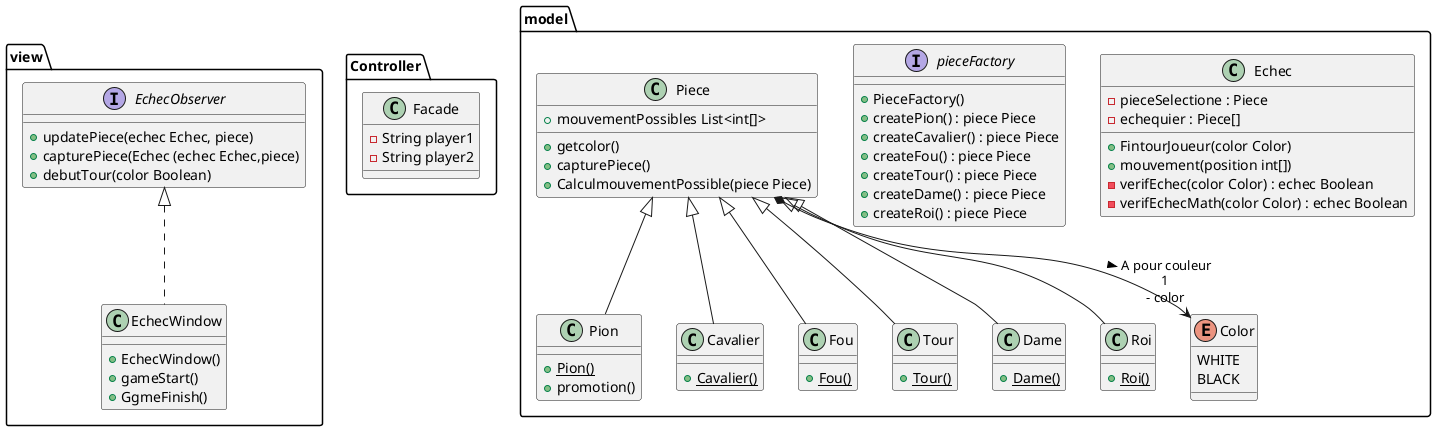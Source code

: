 @startuml
'https://plantuml.com/class-diagram


Package view{
    interface EchecObserver
    {
        +updatePiece(echec Echec, piece)
        +capturePiece(Echec (echec Echec,piece)
        +debutTour(color Boolean)
    }
    class EchecWindow implements EchecObserver
    {
     +EchecWindow()
     +gameStart()
     +GgmeFinish()
    }

}
Package Controller
{
    class Facade
    {
        -String player1
        -String player2
    }
}
Package model
{
    class Echec {

    -pieceSelectione : Piece
    -echequier : Piece[]
    +FintourJoueur(color Color)
    +mouvement(position int[])
    -verifEchec(color Color) : echec Boolean
    -verifEchecMath(color Color) : echec Boolean
    }
    Interface pieceFactory
    {
        +PieceFactory()
        +createPion() : piece Piece
        +createCavalier() : piece Piece
        +createFou() : piece Piece
        +createTour() : piece Piece
        +createDame() : piece Piece
        +createRoi() : piece Piece
    }
    class Piece
    {
        +mouvementPossibles List<int[]>
        +getcolor()
        +capturePiece()
        +CalculmouvementPossible(piece Piece)
    }
    class Pion extends Piece
    {
        +{static}Pion()
        +promotion()
    }
    class Cavalier extends Piece
    {
    +{static}Cavalier()
    }
    class Fou extends Piece
    {
    +{static}Fou()
    }
    class Tour extends Piece
    {
    +{static}Tour()
    }
    class Dame extends Piece
    {
    +{static}Dame()
    }
    class Roi extends Piece
    {
    +{static}Roi()
    }
    Enum Color
    {
        WHITE
        BLACK
    }
}

Piece *--> "1\n- color" Color : > A pour couleur

@enduml